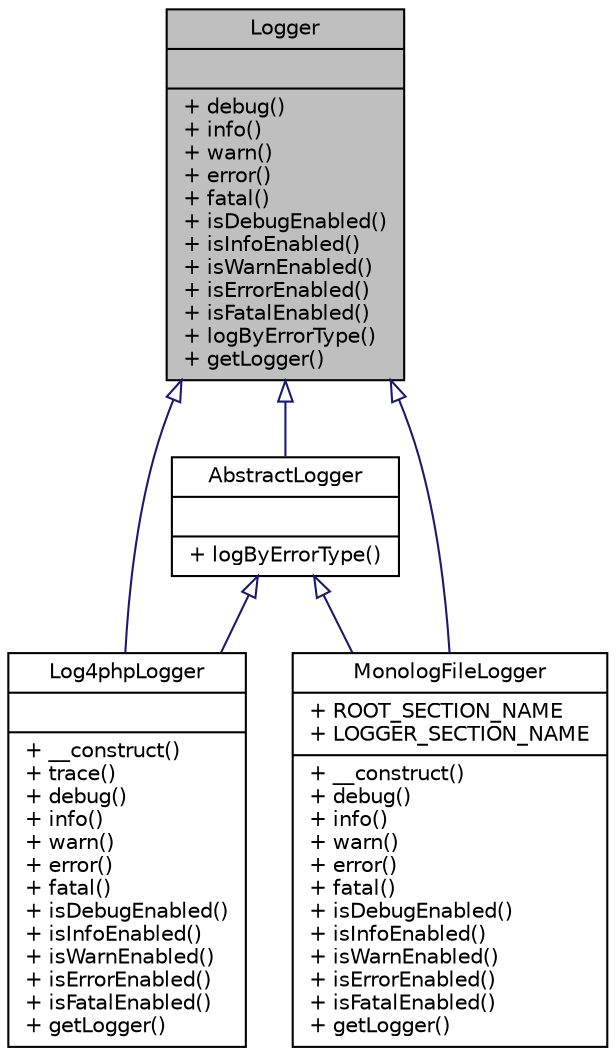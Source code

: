 digraph "Logger"
{
  edge [fontname="Helvetica",fontsize="10",labelfontname="Helvetica",labelfontsize="10"];
  node [fontname="Helvetica",fontsize="10",shape=record];
  Node0 [label="{Logger\n||+ debug()\l+ info()\l+ warn()\l+ error()\l+ fatal()\l+ isDebugEnabled()\l+ isInfoEnabled()\l+ isWarnEnabled()\l+ isErrorEnabled()\l+ isFatalEnabled()\l+ logByErrorType()\l+ getLogger()\l}",height=0.2,width=0.4,color="black", fillcolor="grey75", style="filled", fontcolor="black"];
  Node0 -> Node1 [dir="back",color="midnightblue",fontsize="10",style="solid",arrowtail="onormal",fontname="Helvetica"];
  Node1 [label="{AbstractLogger\n||+ logByErrorType()\l}",height=0.2,width=0.4,color="black", fillcolor="white", style="filled",URL="$classwcmf_1_1lib_1_1core_1_1impl_1_1_abstract_logger.html",tooltip="AbstractLogger is the abstract base class for Logger implementations. "];
  Node1 -> Node2 [dir="back",color="midnightblue",fontsize="10",style="solid",arrowtail="onormal",fontname="Helvetica"];
  Node2 [label="{Log4phpLogger\n||+ __construct()\l+ trace()\l+ debug()\l+ info()\l+ warn()\l+ error()\l+ fatal()\l+ isDebugEnabled()\l+ isInfoEnabled()\l+ isWarnEnabled()\l+ isErrorEnabled()\l+ isFatalEnabled()\l+ getLogger()\l}",height=0.2,width=0.4,color="black", fillcolor="white", style="filled",URL="$classwcmf_1_1lib_1_1core_1_1impl_1_1_log4php_logger.html",tooltip="Log4phpLogger is a wrapper for the log4php library. "];
  Node1 -> Node3 [dir="back",color="midnightblue",fontsize="10",style="solid",arrowtail="onormal",fontname="Helvetica"];
  Node3 [label="{MonologFileLogger\n|+ ROOT_SECTION_NAME\l+ LOGGER_SECTION_NAME\l|+ __construct()\l+ debug()\l+ info()\l+ warn()\l+ error()\l+ fatal()\l+ isDebugEnabled()\l+ isInfoEnabled()\l+ isWarnEnabled()\l+ isErrorEnabled()\l+ isFatalEnabled()\l+ getLogger()\l}",height=0.2,width=0.4,color="black", fillcolor="white", style="filled",URL="$classwcmf_1_1lib_1_1core_1_1impl_1_1_monolog_file_logger.html",tooltip="MonologFileLogger is a wrapper for the Monolog library that logs to files. "];
  Node0 -> Node2 [dir="back",color="midnightblue",fontsize="10",style="solid",arrowtail="onormal",fontname="Helvetica"];
  Node0 -> Node3 [dir="back",color="midnightblue",fontsize="10",style="solid",arrowtail="onormal",fontname="Helvetica"];
}
